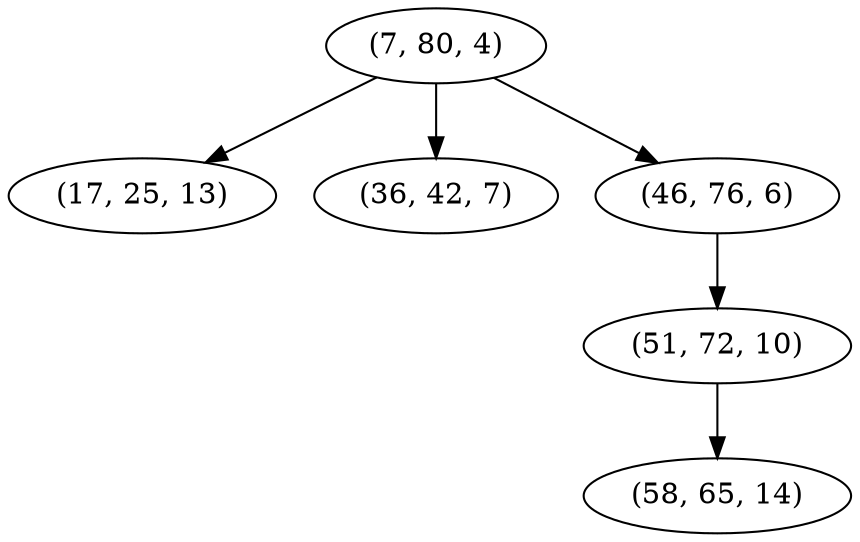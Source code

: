 digraph tree {
    "(7, 80, 4)";
    "(17, 25, 13)";
    "(36, 42, 7)";
    "(46, 76, 6)";
    "(51, 72, 10)";
    "(58, 65, 14)";
    "(7, 80, 4)" -> "(17, 25, 13)";
    "(7, 80, 4)" -> "(36, 42, 7)";
    "(7, 80, 4)" -> "(46, 76, 6)";
    "(46, 76, 6)" -> "(51, 72, 10)";
    "(51, 72, 10)" -> "(58, 65, 14)";
}
